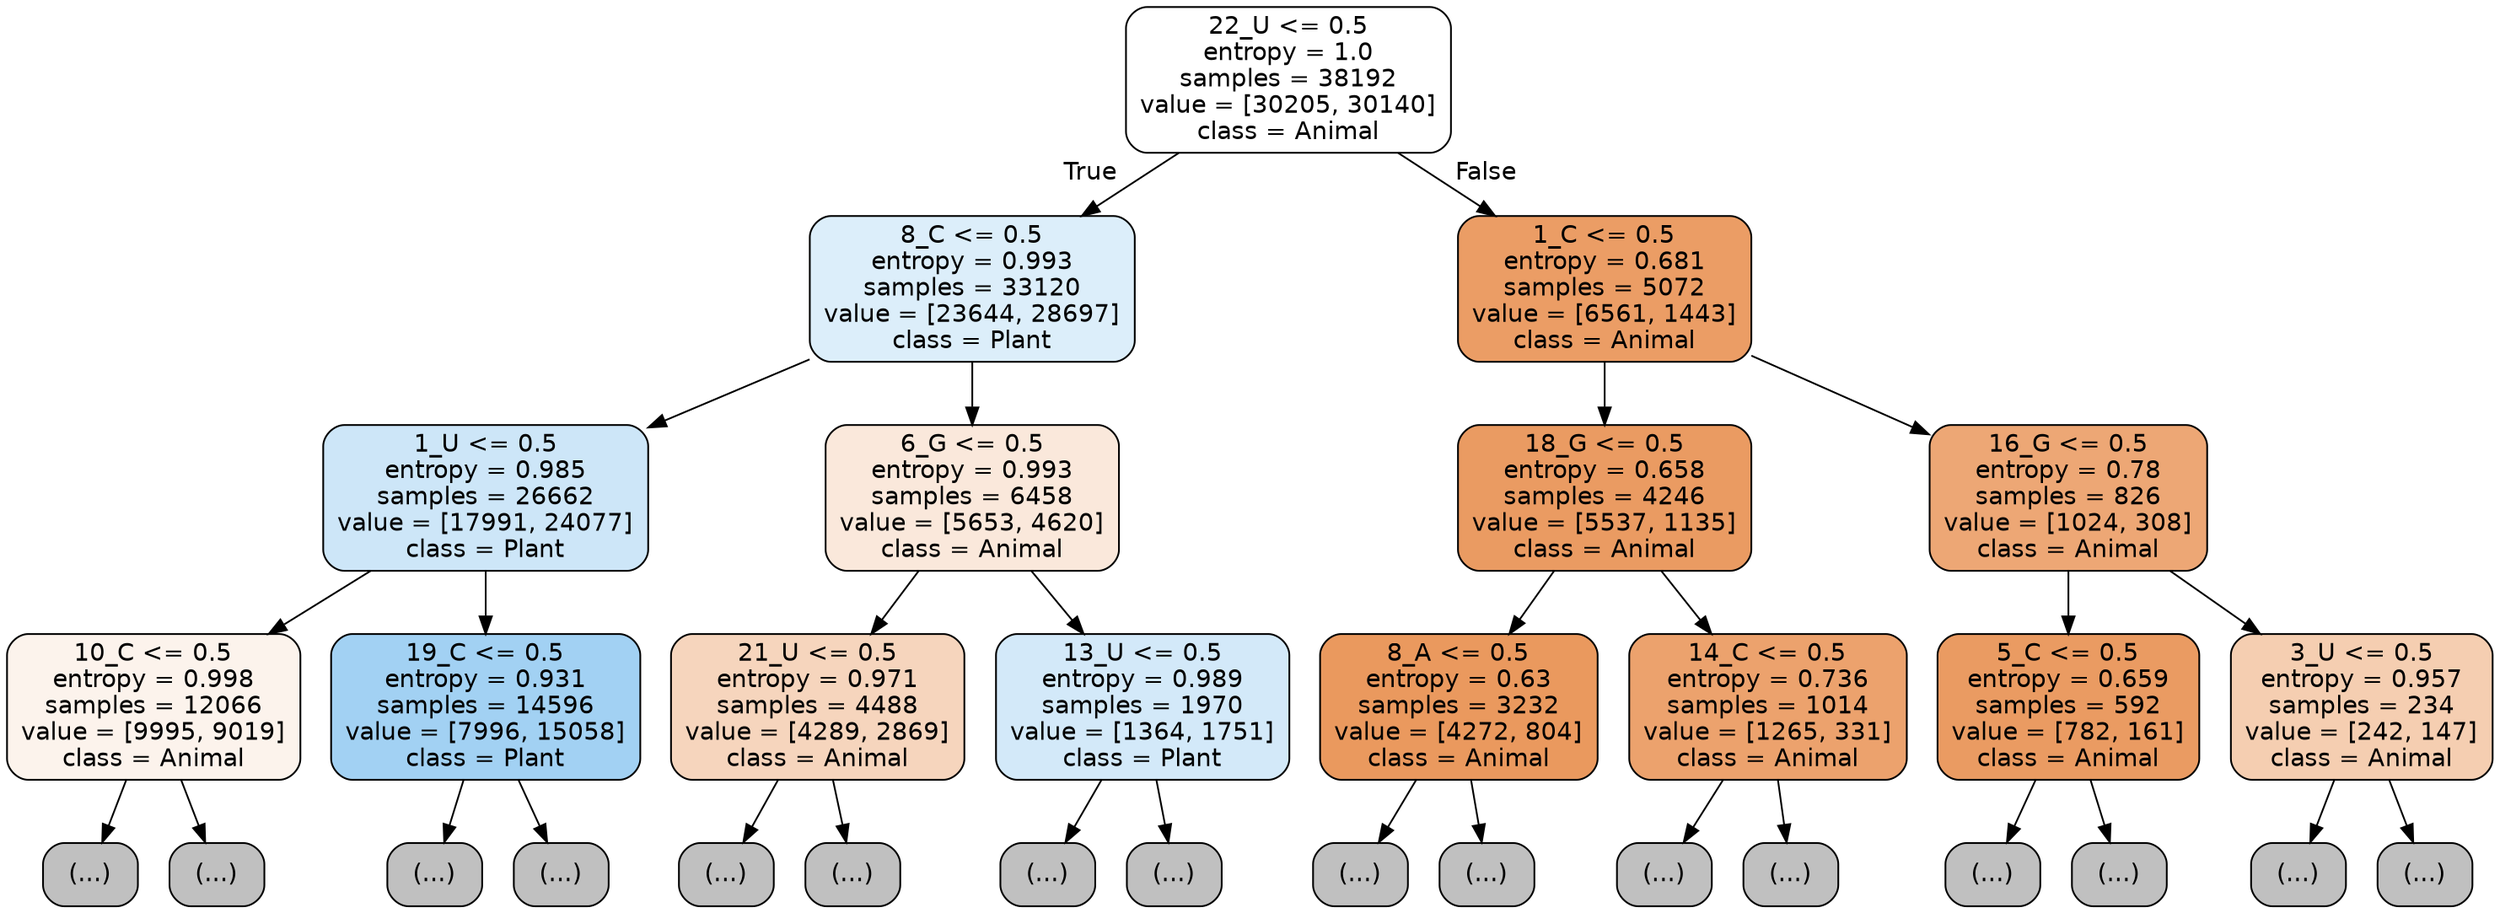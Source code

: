 digraph Tree {
node [shape=box, style="filled, rounded", color="black", fontname="helvetica"] ;
edge [fontname="helvetica"] ;
0 [label="22_U <= 0.5\nentropy = 1.0\nsamples = 38192\nvalue = [30205, 30140]\nclass = Animal", fillcolor="#ffffff"] ;
1 [label="8_C <= 0.5\nentropy = 0.993\nsamples = 33120\nvalue = [23644, 28697]\nclass = Plant", fillcolor="#dceefa"] ;
0 -> 1 [labeldistance=2.5, labelangle=45, headlabel="True"] ;
2 [label="1_U <= 0.5\nentropy = 0.985\nsamples = 26662\nvalue = [17991, 24077]\nclass = Plant", fillcolor="#cde6f8"] ;
1 -> 2 ;
3 [label="10_C <= 0.5\nentropy = 0.998\nsamples = 12066\nvalue = [9995, 9019]\nclass = Animal", fillcolor="#fcf3ec"] ;
2 -> 3 ;
4 [label="(...)", fillcolor="#C0C0C0"] ;
3 -> 4 ;
5079 [label="(...)", fillcolor="#C0C0C0"] ;
3 -> 5079 ;
6512 [label="19_C <= 0.5\nentropy = 0.931\nsamples = 14596\nvalue = [7996, 15058]\nclass = Plant", fillcolor="#a2d1f3"] ;
2 -> 6512 ;
6513 [label="(...)", fillcolor="#C0C0C0"] ;
6512 -> 6513 ;
10186 [label="(...)", fillcolor="#C0C0C0"] ;
6512 -> 10186 ;
11483 [label="6_G <= 0.5\nentropy = 0.993\nsamples = 6458\nvalue = [5653, 4620]\nclass = Animal", fillcolor="#fae8db"] ;
1 -> 11483 ;
11484 [label="21_U <= 0.5\nentropy = 0.971\nsamples = 4488\nvalue = [4289, 2869]\nclass = Animal", fillcolor="#f6d5bd"] ;
11483 -> 11484 ;
11485 [label="(...)", fillcolor="#C0C0C0"] ;
11484 -> 11485 ;
13404 [label="(...)", fillcolor="#C0C0C0"] ;
11484 -> 13404 ;
13881 [label="13_U <= 0.5\nentropy = 0.989\nsamples = 1970\nvalue = [1364, 1751]\nclass = Plant", fillcolor="#d3e9f9"] ;
11483 -> 13881 ;
13882 [label="(...)", fillcolor="#C0C0C0"] ;
13881 -> 13882 ;
14539 [label="(...)", fillcolor="#C0C0C0"] ;
13881 -> 14539 ;
14772 [label="1_C <= 0.5\nentropy = 0.681\nsamples = 5072\nvalue = [6561, 1443]\nclass = Animal", fillcolor="#eb9d65"] ;
0 -> 14772 [labeldistance=2.5, labelangle=-45, headlabel="False"] ;
14773 [label="18_G <= 0.5\nentropy = 0.658\nsamples = 4246\nvalue = [5537, 1135]\nclass = Animal", fillcolor="#ea9b62"] ;
14772 -> 14773 ;
14774 [label="8_A <= 0.5\nentropy = 0.63\nsamples = 3232\nvalue = [4272, 804]\nclass = Animal", fillcolor="#ea995e"] ;
14773 -> 14774 ;
14775 [label="(...)", fillcolor="#C0C0C0"] ;
14774 -> 14775 ;
15648 [label="(...)", fillcolor="#C0C0C0"] ;
14774 -> 15648 ;
15979 [label="14_C <= 0.5\nentropy = 0.736\nsamples = 1014\nvalue = [1265, 331]\nclass = Animal", fillcolor="#eca26d"] ;
14773 -> 15979 ;
15980 [label="(...)", fillcolor="#C0C0C0"] ;
15979 -> 15980 ;
16323 [label="(...)", fillcolor="#C0C0C0"] ;
15979 -> 16323 ;
16420 [label="16_G <= 0.5\nentropy = 0.78\nsamples = 826\nvalue = [1024, 308]\nclass = Animal", fillcolor="#eda775"] ;
14772 -> 16420 ;
16421 [label="5_C <= 0.5\nentropy = 0.659\nsamples = 592\nvalue = [782, 161]\nclass = Animal", fillcolor="#ea9b62"] ;
16420 -> 16421 ;
16422 [label="(...)", fillcolor="#C0C0C0"] ;
16421 -> 16422 ;
16611 [label="(...)", fillcolor="#C0C0C0"] ;
16421 -> 16611 ;
16666 [label="3_U <= 0.5\nentropy = 0.957\nsamples = 234\nvalue = [242, 147]\nclass = Animal", fillcolor="#f5ceb1"] ;
16420 -> 16666 ;
16667 [label="(...)", fillcolor="#C0C0C0"] ;
16666 -> 16667 ;
16734 [label="(...)", fillcolor="#C0C0C0"] ;
16666 -> 16734 ;
}